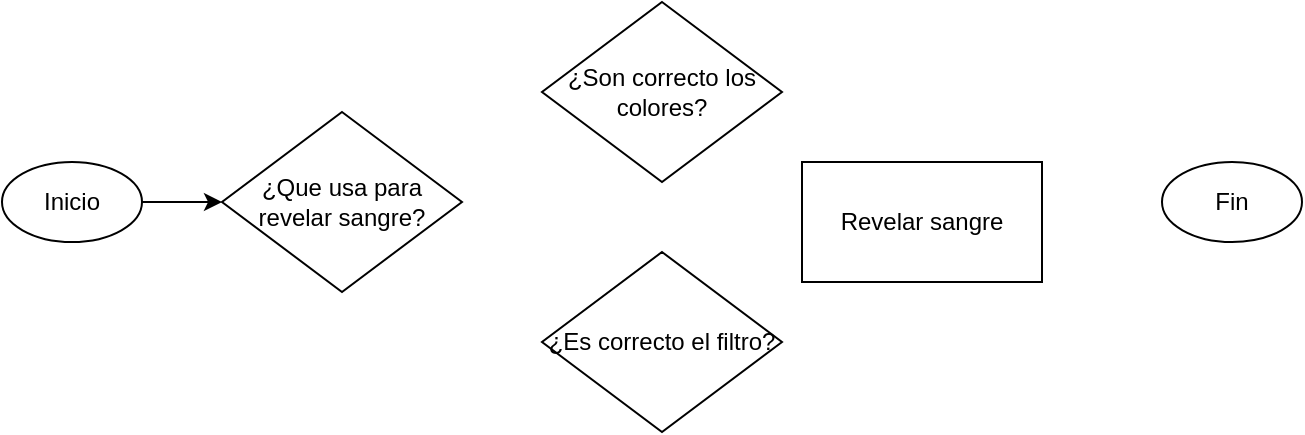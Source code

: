 <mxfile version="26.2.14">
  <diagram id="C5RBs43oDa-KdzZeNtuy" name="Page-1">
    <mxGraphModel dx="786" dy="425" grid="1" gridSize="10" guides="1" tooltips="1" connect="1" arrows="1" fold="1" page="1" pageScale="1" pageWidth="827" pageHeight="1169" math="0" shadow="0">
      <root>
        <mxCell id="WIyWlLk6GJQsqaUBKTNV-0" />
        <mxCell id="WIyWlLk6GJQsqaUBKTNV-1" parent="WIyWlLk6GJQsqaUBKTNV-0" />
        <mxCell id="UbkkE0idPDP_v1XQUWC6-20" style="edgeStyle=orthogonalEdgeStyle;rounded=0;orthogonalLoop=1;jettySize=auto;html=1;exitX=1;exitY=0.5;exitDx=0;exitDy=0;entryX=0;entryY=0.5;entryDx=0;entryDy=0;" edge="1" parent="WIyWlLk6GJQsqaUBKTNV-1" source="UbkkE0idPDP_v1XQUWC6-0" target="UbkkE0idPDP_v1XQUWC6-2">
          <mxGeometry relative="1" as="geometry" />
        </mxCell>
        <mxCell id="UbkkE0idPDP_v1XQUWC6-0" value="Inicio" style="ellipse;whiteSpace=wrap;html=1;" vertex="1" parent="WIyWlLk6GJQsqaUBKTNV-1">
          <mxGeometry x="30" y="100" width="70" height="40" as="geometry" />
        </mxCell>
        <mxCell id="UbkkE0idPDP_v1XQUWC6-1" value="Fin" style="ellipse;whiteSpace=wrap;html=1;" vertex="1" parent="WIyWlLk6GJQsqaUBKTNV-1">
          <mxGeometry x="610" y="100" width="70" height="40" as="geometry" />
        </mxCell>
        <mxCell id="UbkkE0idPDP_v1XQUWC6-2" value="¿Que usa para revelar sangre?" style="rhombus;whiteSpace=wrap;html=1;" vertex="1" parent="WIyWlLk6GJQsqaUBKTNV-1">
          <mxGeometry x="140" y="75" width="120" height="90" as="geometry" />
        </mxCell>
        <mxCell id="UbkkE0idPDP_v1XQUWC6-19" value="¿Son correcto los colores?" style="rhombus;whiteSpace=wrap;html=1;" vertex="1" parent="WIyWlLk6GJQsqaUBKTNV-1">
          <mxGeometry x="300" y="20" width="120" height="90" as="geometry" />
        </mxCell>
        <mxCell id="UbkkE0idPDP_v1XQUWC6-21" value="¿Es correcto el filtro?" style="rhombus;whiteSpace=wrap;html=1;" vertex="1" parent="WIyWlLk6GJQsqaUBKTNV-1">
          <mxGeometry x="300" y="145" width="120" height="90" as="geometry" />
        </mxCell>
        <mxCell id="UbkkE0idPDP_v1XQUWC6-22" value="Revelar sangre" style="rounded=0;whiteSpace=wrap;html=1;" vertex="1" parent="WIyWlLk6GJQsqaUBKTNV-1">
          <mxGeometry x="430" y="100" width="120" height="60" as="geometry" />
        </mxCell>
      </root>
    </mxGraphModel>
  </diagram>
</mxfile>
